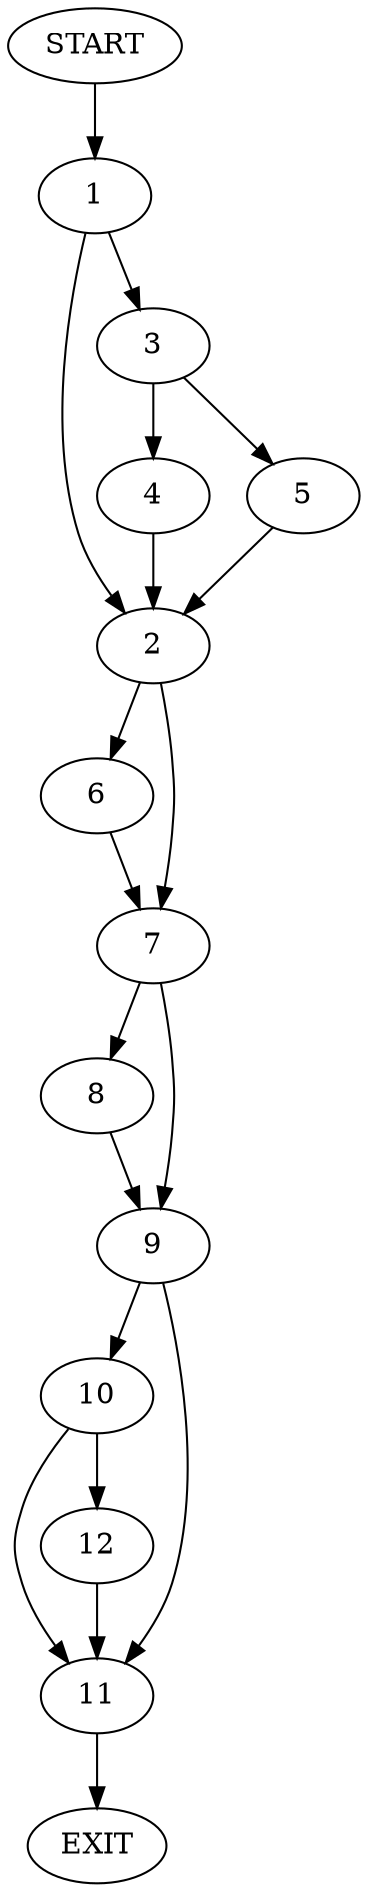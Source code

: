 digraph {
0 [label="START"]
13 [label="EXIT"]
0 -> 1
1 -> 2
1 -> 3
3 -> 4
3 -> 5
2 -> 6
2 -> 7
4 -> 2
5 -> 2
7 -> 8
7 -> 9
6 -> 7
9 -> 10
9 -> 11
8 -> 9
11 -> 13
10 -> 11
10 -> 12
12 -> 11
}
